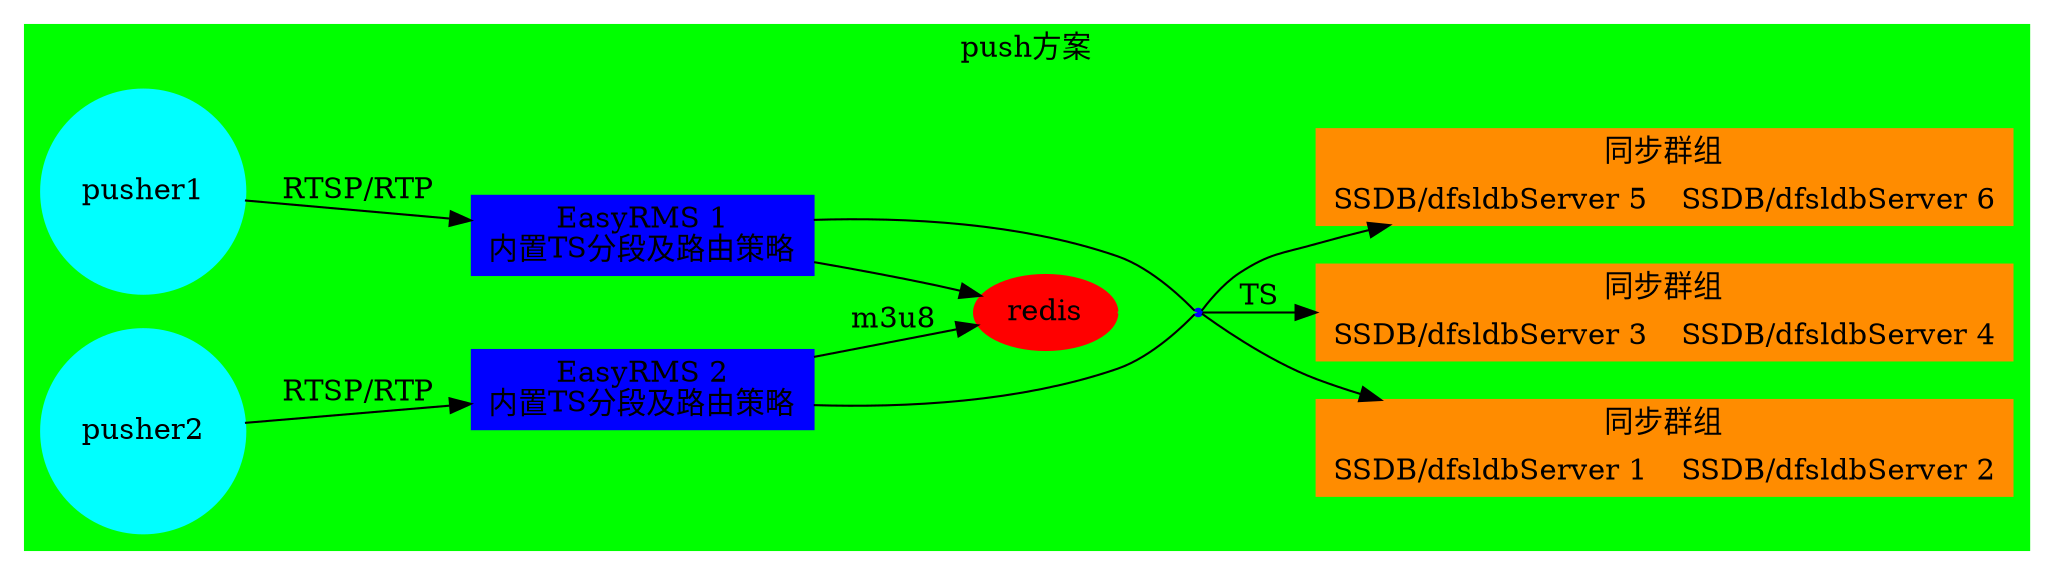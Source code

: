 digraph G {
	rankdir = LR;
	compound = true;

	subgraph cluster {
		style = filled;
		color = green;
		label = "push方案";
	/******************************************************************************/
		node [shape=Mcircle, style=filled, color=cyan];
		pusher1 [label="pusher1"];
		pusher2 [label="pusher2"];
	/******************************************************************************/
		node [shape=box, style=filled, color=blue];
		pusher1 -> EasyRMS1 [label="RTSP/RTP"];
		pusher2 -> EasyRMS2 [label="RTSP/RTP"];
		EasyRMS1 [label="EasyRMS 1\n内置TS分段及路由策略"];
		EasyRMS1 -> ldb_point [dir=none];
		EasyRMS2 [label="EasyRMS 2\n内置TS分段及路由策略"];
		EasyRMS2 -> ldb_point [dir=none];
	/******************************************************************************/
		node [shape=ellipse, style=filled, color=red];
		EasyRMS1 -> redis;
		EasyRMS2 -> redis [label="m3u8"];
		redis [label="redis"];
		redis -> ldb_point [color="green"];
	/******************************************************************************/
		node [shape=record, style=filled, color=darkorange];
		ldb_point [shape=point];
		ldb_point -> dfsldbServer1;
		ldb_point -> dfsldbServer2 [label="TS"];
		ldb_point -> dfsldbServer3;
		dfsldbServer1 [label="{<db0> 同步群组}|{<db1> SSDB/dfsldbServer 1|<db2> SSDB/dfsldbServer 2}"];
		dfsldbServer2 [label="{<db0> 同步群组}|{<db1> SSDB/dfsldbServer 3|<db2> SSDB/dfsldbServer 4}"];
		dfsldbServer3 [label="{<db0> 同步群组}|{<db1> SSDB/dfsldbServer 5|<db2> SSDB/dfsldbServer 6}"];
	/******************************************************************************/
	}
}

